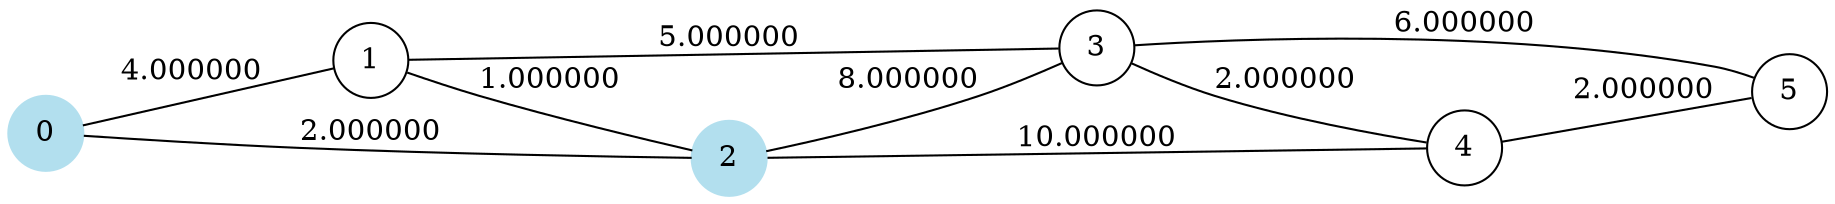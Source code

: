 graph G{
node [shape=circle];
rankdir=LR;
"0"[label="0" color=lightblue2, style=filled];
"1"[label="1"];
"2"[label="2" color=lightblue2, style=filled];
"3"[label="3"];
"4"[label="4"];
"5"[label="5"];
"0" -- "1" [label = "4.000000"];
"0" -- "2" [label = "2.000000"];
"1" -- "2" [label = "1.000000"];
"1" -- "3" [label = "5.000000"];
"2" -- "3" [label = "8.000000"];
"2" -- "4" [label = "10.000000"];
"3" -- "4" [label = "2.000000"];
"3" -- "5" [label = "6.000000"];
"4" -- "5" [label = "2.000000"];

}
